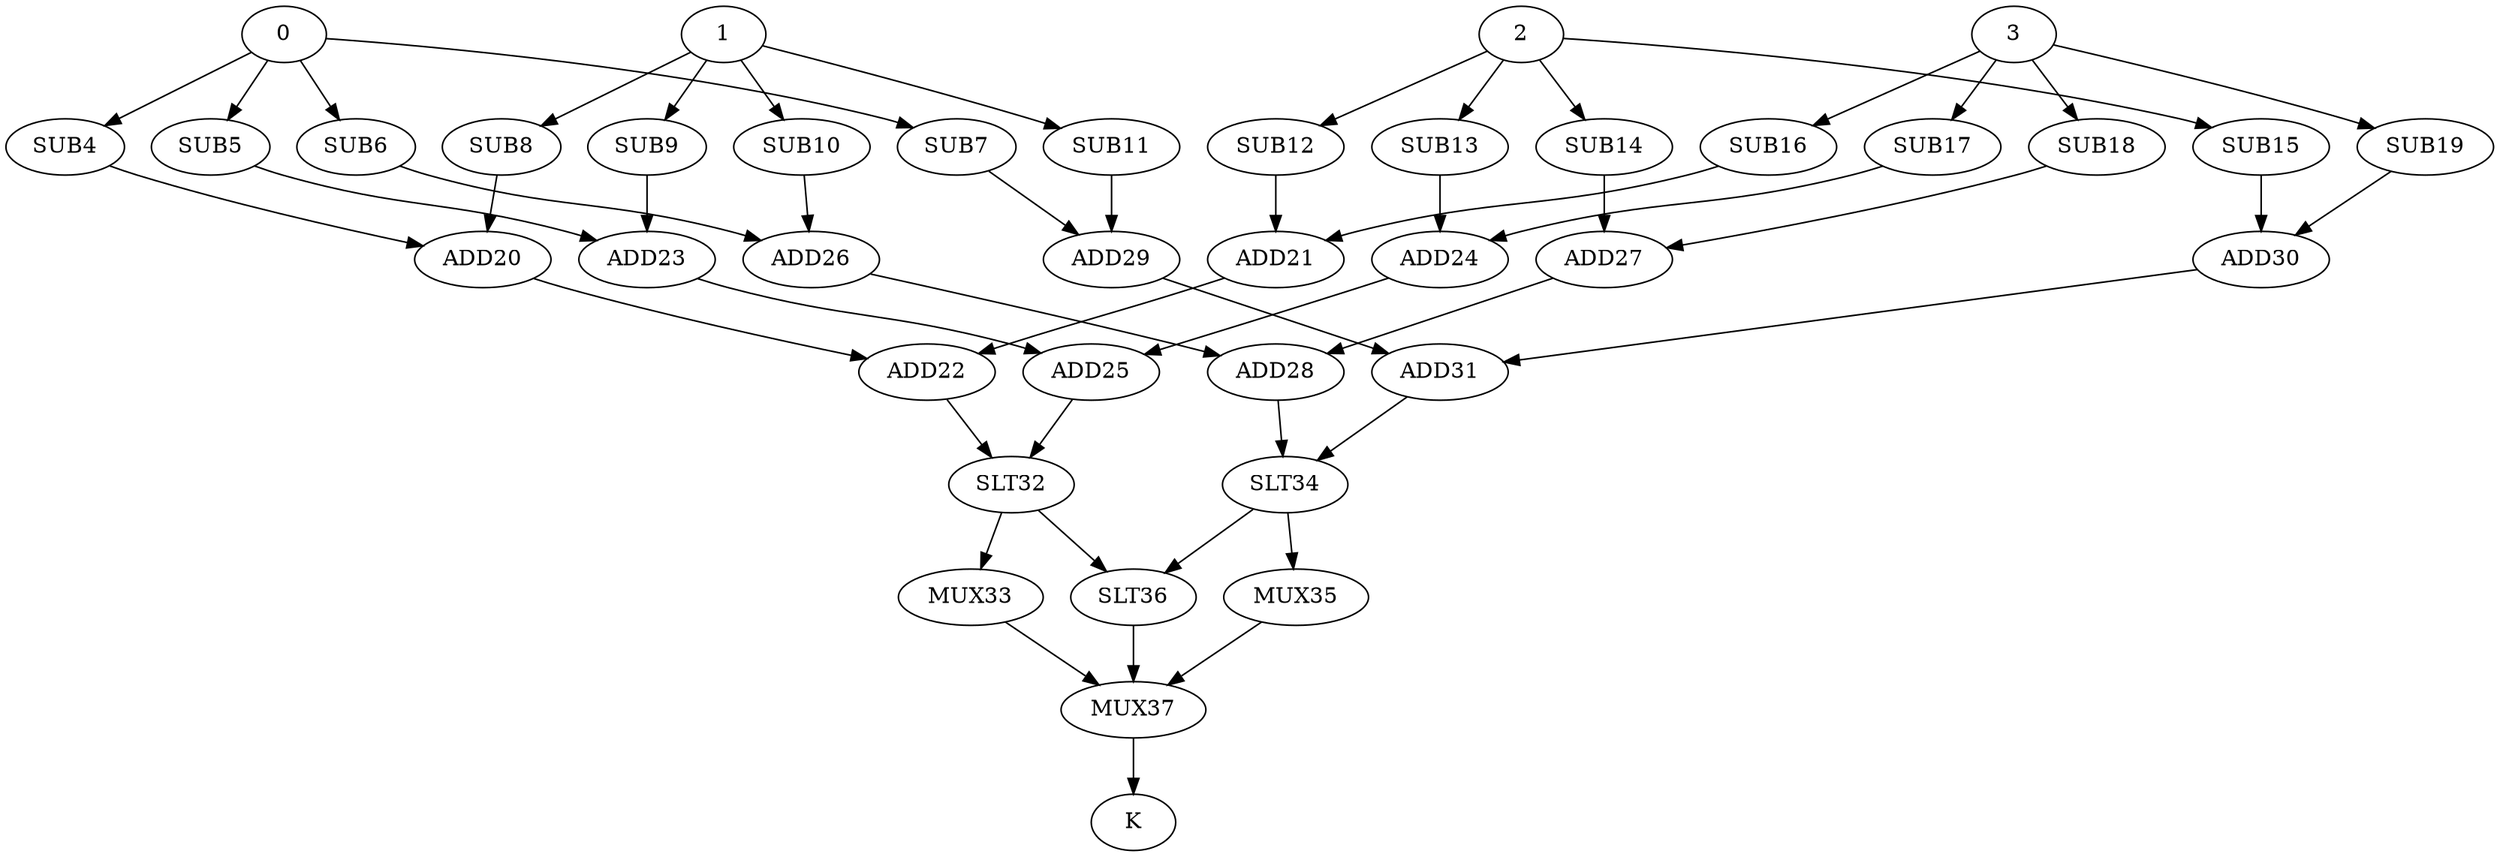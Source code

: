 strict digraph  {
0;
4 [label=SUB4];
5 [label=SUB5];
6 [label=SUB6];
7 [label=SUB7];
1;
8 [label=SUB8];
9 [label=SUB9];
10 [label=SUB10];
11 [label=SUB11];
2;
12 [label=SUB12];
13 [label=SUB13];
14 [label=SUB14];
15 [label=SUB15];
3;
16 [label=SUB16];
17 [label=SUB17];
18 [label=SUB18];
19 [label=SUB19];
20 [label=ADD20];
21 [label=ADD21];
22 [label=ADD22];
23 [label=ADD23];
24 [label=ADD24];
25 [label=ADD25];
26 [label=ADD26];
27 [label=ADD27];
28 [label=ADD28];
29 [label=ADD29];
30 [label=ADD30];
31 [label=ADD31];
32 [label=SLT32];
33 [label=MUX33];
34 [label=SLT34];
35 [label=MUX35];
36 [label=SLT36];
37 [label=MUX37];
38 [label=K];
0 -> 4;
0 -> 5;
0 -> 6;
0 -> 7;
4 -> 20;
5 -> 23;
6 -> 26;
7 -> 29;
1 -> 8;
1 -> 9;
1 -> 10;
1 -> 11;
8 -> 20;
9 -> 23;
10 -> 26;
11 -> 29;
2 -> 12;
2 -> 13;
2 -> 14;
2 -> 15;
12 -> 21;
13 -> 24;
14 -> 27;
15 -> 30;
3 -> 16;
3 -> 17;
3 -> 18;
3 -> 19;
16 -> 21;
17 -> 24;
18 -> 27;
19 -> 30;
20 -> 22;
21 -> 22;
22 -> 32;
23 -> 25;
24 -> 25;
25 -> 32;
26 -> 28;
27 -> 28;
28 -> 34;
29 -> 31;
30 -> 31;
31 -> 34;
32 -> 33;
32 -> 36;
33 -> 37;
34 -> 35;
34 -> 36;
35 -> 37;
36 -> 37;
37 -> 38;
}
